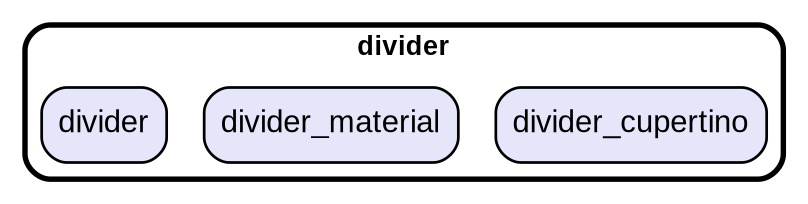 digraph "" {
  graph [style=rounded fontname="Arial Black" fontsize=13 penwidth=2.6];
  node [shape=rect style="filled,rounded" fontname=Arial fontsize=15 fillcolor=Lavender penwidth=1.3];
  edge [penwidth=1.3];
  "/divider_cupertino.dart" [label="divider_cupertino"];
  "/divider_material.dart" [label="divider_material"];
  "/divider.dart" [label="divider"];
  subgraph "cluster~" {
    label="divider";
    "/divider_cupertino.dart";
    "/divider_material.dart";
    "/divider.dart";
  }
}
